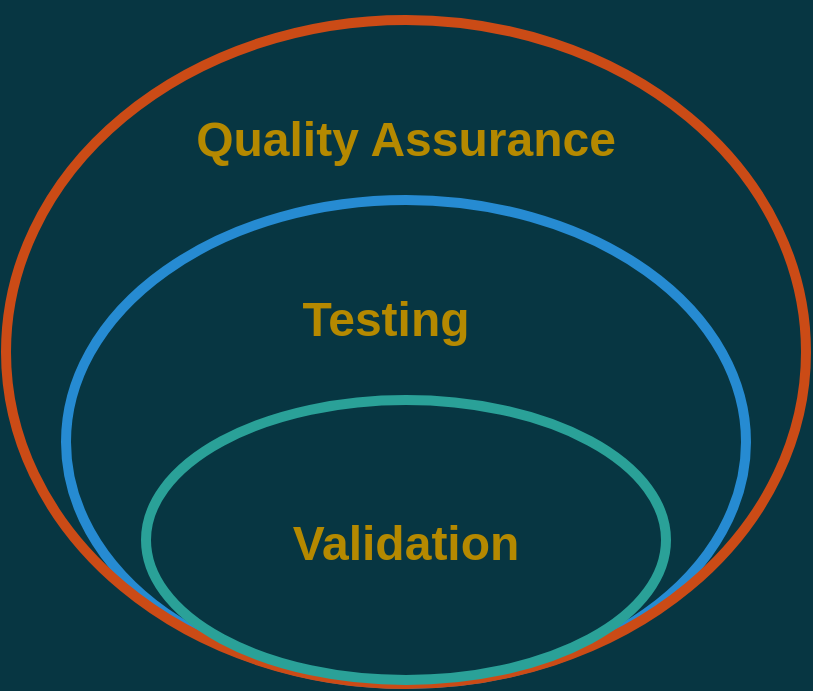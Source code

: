 <mxfile version="11.1.5" type="device" pages="1"><diagram id="CIOlRt8DQUC8eh4y3me8" name="Page-1"><mxGraphModel dx="458" dy="802" grid="1" gridSize="10" guides="1" tooltips="1" connect="1" arrows="1" fold="1" page="1" pageScale="1" pageWidth="850" pageHeight="1100" background="#073642" math="0" shadow="0"><root><mxCell id="0"/><mxCell id="1" parent="0"/><mxCell id="zcoldgOtZjyOPIkmLc3C-5" value="" style="ellipse;whiteSpace=wrap;html=1;strokeColor=#268bd2;strokeWidth=5;fillColor=none;" vertex="1" parent="1"><mxGeometry x="130" y="210" width="340" height="242" as="geometry"/></mxCell><mxCell id="zcoldgOtZjyOPIkmLc3C-6" value="" style="ellipse;whiteSpace=wrap;html=1;strokeColor=#cb4b16;strokeWidth=5;fillColor=none;" vertex="1" parent="1"><mxGeometry x="100" y="120" width="400" height="332" as="geometry"/></mxCell><mxCell id="zcoldgOtZjyOPIkmLc3C-1" value="" style="ellipse;whiteSpace=wrap;html=1;strokeColor=#2aa198;strokeWidth=5;fillColor=none;" vertex="1" parent="1"><mxGeometry x="170" y="310" width="260" height="140" as="geometry"/></mxCell><mxCell id="zcoldgOtZjyOPIkmLc3C-7" value="&lt;blockquote&gt;&lt;h1&gt;&lt;font color=&quot;#B58900&quot;&gt;Quality Assurance&lt;/font&gt;&lt;/h1&gt;&lt;/blockquote&gt;" style="text;html=1;strokeColor=none;fillColor=none;align=center;verticalAlign=middle;whiteSpace=wrap;rounded=0;opacity=30;" vertex="1" parent="1"><mxGeometry x="150" y="110" width="300" height="140" as="geometry"/></mxCell><mxCell id="zcoldgOtZjyOPIkmLc3C-8" value="&lt;blockquote&gt;&lt;h1&gt;&lt;font color=&quot;#B58900&quot;&gt;Testing&lt;/font&gt;&lt;/h1&gt;&lt;/blockquote&gt;" style="text;html=1;strokeColor=none;fillColor=none;align=center;verticalAlign=middle;whiteSpace=wrap;rounded=0;opacity=30;" vertex="1" parent="1"><mxGeometry x="140" y="200" width="300" height="140" as="geometry"/></mxCell><mxCell id="zcoldgOtZjyOPIkmLc3C-9" value="&lt;blockquote&gt;&lt;h1&gt;&lt;font color=&quot;#B58900&quot;&gt;Validation&lt;/font&gt;&lt;/h1&gt;&lt;/blockquote&gt;" style="text;html=1;strokeColor=none;fillColor=none;align=center;verticalAlign=middle;whiteSpace=wrap;rounded=0;opacity=30;" vertex="1" parent="1"><mxGeometry x="150" y="312" width="300" height="140" as="geometry"/></mxCell></root></mxGraphModel></diagram></mxfile>